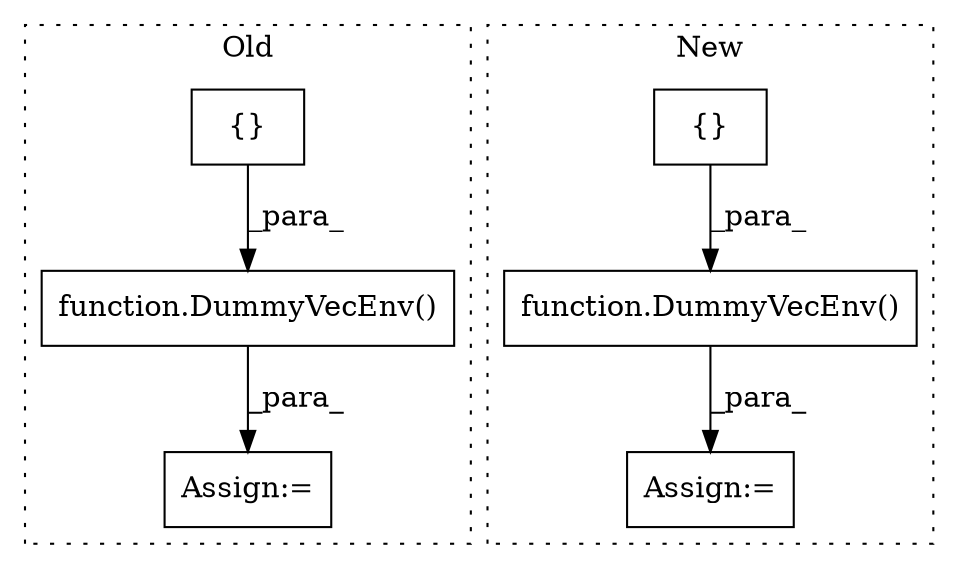 digraph G {
subgraph cluster0 {
1 [label="{}" a="59" s="5681,5708" l="1,0" shape="box"];
3 [label="function.DummyVecEnv()" a="75" s="5669,5709" l="12,1" shape="box"];
5 [label="Assign:=" a="68" s="6015" l="3" shape="box"];
label = "Old";
style="dotted";
}
subgraph cluster1 {
2 [label="function.DummyVecEnv()" a="75" s="6158,6183" l="12,1" shape="box"];
4 [label="{}" a="59" s="6170,6182" l="1,0" shape="box"];
6 [label="Assign:=" a="68" s="6155" l="3" shape="box"];
label = "New";
style="dotted";
}
1 -> 3 [label="_para_"];
2 -> 6 [label="_para_"];
3 -> 5 [label="_para_"];
4 -> 2 [label="_para_"];
}